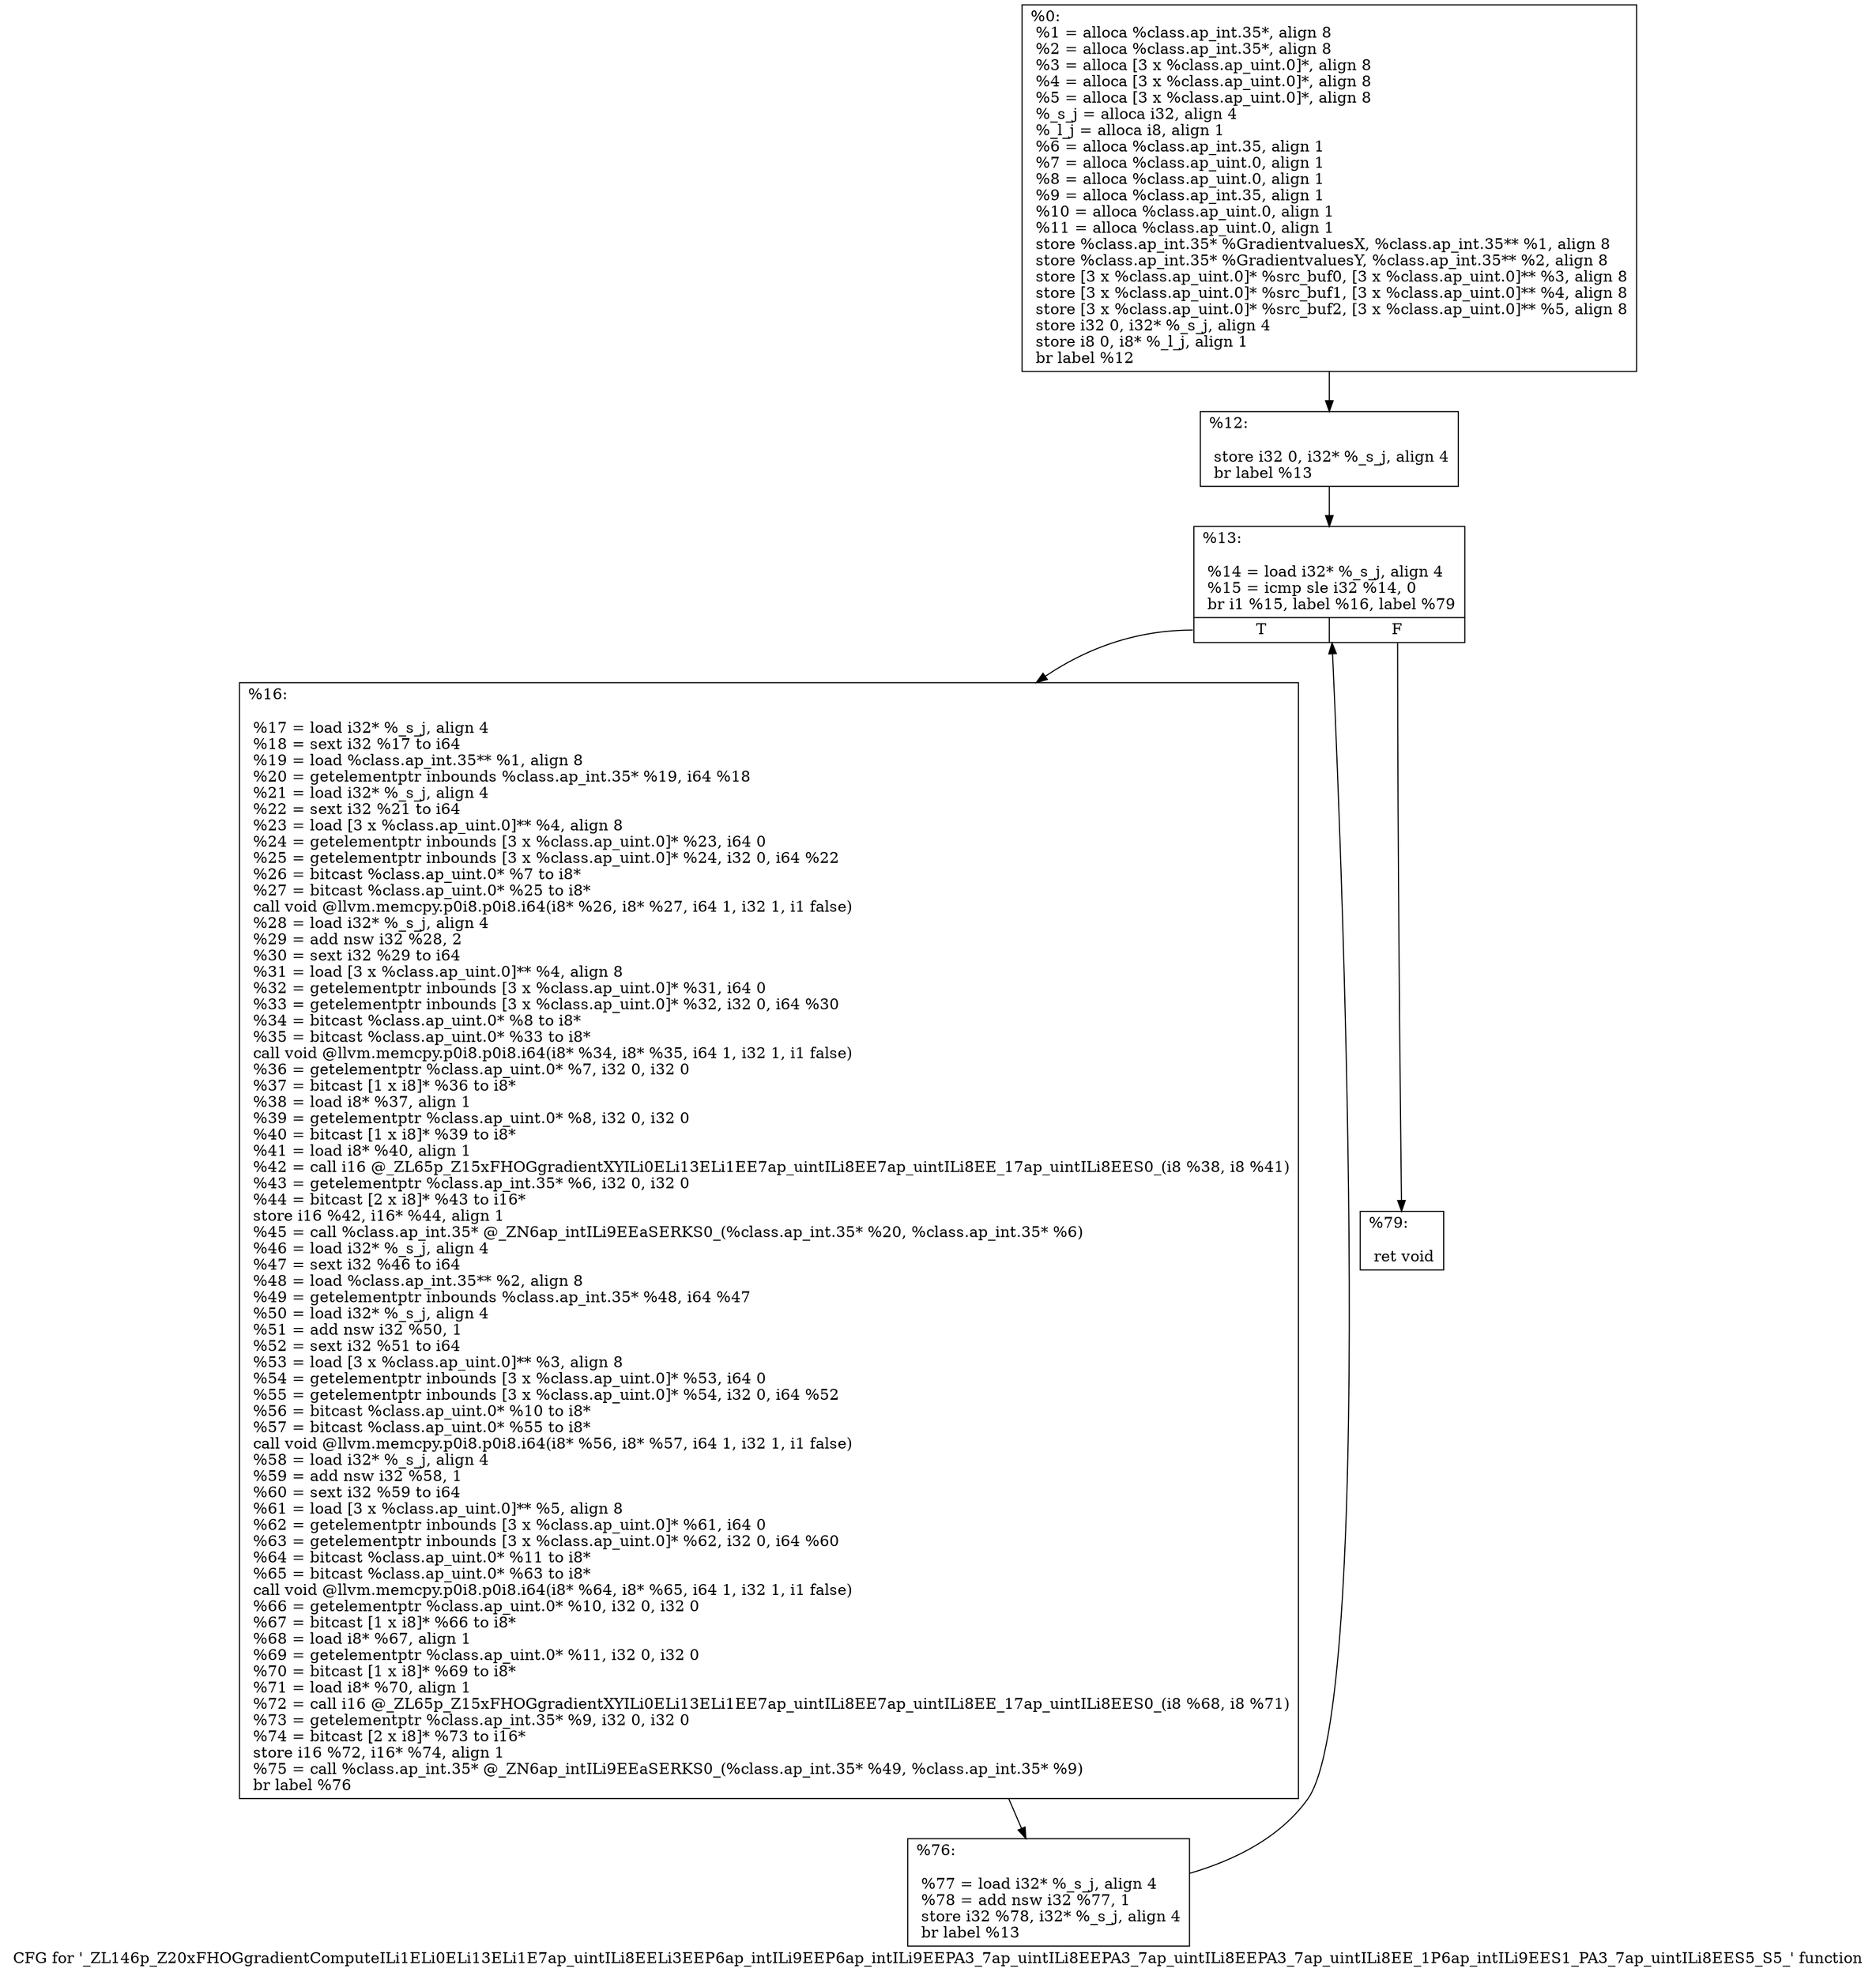 digraph "CFG for '_ZL146p_Z20xFHOGgradientComputeILi1ELi0ELi13ELi1E7ap_uintILi8EELi3EEP6ap_intILi9EEP6ap_intILi9EEPA3_7ap_uintILi8EEPA3_7ap_uintILi8EEPA3_7ap_uintILi8EE_1P6ap_intILi9EES1_PA3_7ap_uintILi8EES5_S5_' function" {
	label="CFG for '_ZL146p_Z20xFHOGgradientComputeILi1ELi0ELi13ELi1E7ap_uintILi8EELi3EEP6ap_intILi9EEP6ap_intILi9EEPA3_7ap_uintILi8EEPA3_7ap_uintILi8EEPA3_7ap_uintILi8EE_1P6ap_intILi9EES1_PA3_7ap_uintILi8EES5_S5_' function";

	Node0x33f0960 [shape=record,label="{%0:\l  %1 = alloca %class.ap_int.35*, align 8\l  %2 = alloca %class.ap_int.35*, align 8\l  %3 = alloca [3 x %class.ap_uint.0]*, align 8\l  %4 = alloca [3 x %class.ap_uint.0]*, align 8\l  %5 = alloca [3 x %class.ap_uint.0]*, align 8\l  %_s_j = alloca i32, align 4\l  %_l_j = alloca i8, align 1\l  %6 = alloca %class.ap_int.35, align 1\l  %7 = alloca %class.ap_uint.0, align 1\l  %8 = alloca %class.ap_uint.0, align 1\l  %9 = alloca %class.ap_int.35, align 1\l  %10 = alloca %class.ap_uint.0, align 1\l  %11 = alloca %class.ap_uint.0, align 1\l  store %class.ap_int.35* %GradientvaluesX, %class.ap_int.35** %1, align 8\l  store %class.ap_int.35* %GradientvaluesY, %class.ap_int.35** %2, align 8\l  store [3 x %class.ap_uint.0]* %src_buf0, [3 x %class.ap_uint.0]** %3, align 8\l  store [3 x %class.ap_uint.0]* %src_buf1, [3 x %class.ap_uint.0]** %4, align 8\l  store [3 x %class.ap_uint.0]* %src_buf2, [3 x %class.ap_uint.0]** %5, align 8\l  store i32 0, i32* %_s_j, align 4\l  store i8 0, i8* %_l_j, align 1\l  br label %12\l}"];
	Node0x33f0960 -> Node0x33f14c0;
	Node0x33f14c0 [shape=record,label="{%12:\l\l  store i32 0, i32* %_s_j, align 4\l  br label %13\l}"];
	Node0x33f14c0 -> Node0x33f3ec0;
	Node0x33f3ec0 [shape=record,label="{%13:\l\l  %14 = load i32* %_s_j, align 4\l  %15 = icmp sle i32 %14, 0\l  br i1 %15, label %16, label %79\l|{<s0>T|<s1>F}}"];
	Node0x33f3ec0:s0 -> Node0x33f40b0;
	Node0x33f3ec0:s1 -> Node0x33f4110;
	Node0x33f40b0 [shape=record,label="{%16:\l\l  %17 = load i32* %_s_j, align 4\l  %18 = sext i32 %17 to i64\l  %19 = load %class.ap_int.35** %1, align 8\l  %20 = getelementptr inbounds %class.ap_int.35* %19, i64 %18\l  %21 = load i32* %_s_j, align 4\l  %22 = sext i32 %21 to i64\l  %23 = load [3 x %class.ap_uint.0]** %4, align 8\l  %24 = getelementptr inbounds [3 x %class.ap_uint.0]* %23, i64 0\l  %25 = getelementptr inbounds [3 x %class.ap_uint.0]* %24, i32 0, i64 %22\l  %26 = bitcast %class.ap_uint.0* %7 to i8*\l  %27 = bitcast %class.ap_uint.0* %25 to i8*\l  call void @llvm.memcpy.p0i8.p0i8.i64(i8* %26, i8* %27, i64 1, i32 1, i1 false)\l  %28 = load i32* %_s_j, align 4\l  %29 = add nsw i32 %28, 2\l  %30 = sext i32 %29 to i64\l  %31 = load [3 x %class.ap_uint.0]** %4, align 8\l  %32 = getelementptr inbounds [3 x %class.ap_uint.0]* %31, i64 0\l  %33 = getelementptr inbounds [3 x %class.ap_uint.0]* %32, i32 0, i64 %30\l  %34 = bitcast %class.ap_uint.0* %8 to i8*\l  %35 = bitcast %class.ap_uint.0* %33 to i8*\l  call void @llvm.memcpy.p0i8.p0i8.i64(i8* %34, i8* %35, i64 1, i32 1, i1 false)\l  %36 = getelementptr %class.ap_uint.0* %7, i32 0, i32 0\l  %37 = bitcast [1 x i8]* %36 to i8*\l  %38 = load i8* %37, align 1\l  %39 = getelementptr %class.ap_uint.0* %8, i32 0, i32 0\l  %40 = bitcast [1 x i8]* %39 to i8*\l  %41 = load i8* %40, align 1\l  %42 = call i16 @_ZL65p_Z15xFHOGgradientXYILi0ELi13ELi1EE7ap_uintILi8EE7ap_uintILi8EE_17ap_uintILi8EES0_(i8 %38, i8 %41)\l  %43 = getelementptr %class.ap_int.35* %6, i32 0, i32 0\l  %44 = bitcast [2 x i8]* %43 to i16*\l  store i16 %42, i16* %44, align 1\l  %45 = call %class.ap_int.35* @_ZN6ap_intILi9EEaSERKS0_(%class.ap_int.35* %20, %class.ap_int.35* %6)\l  %46 = load i32* %_s_j, align 4\l  %47 = sext i32 %46 to i64\l  %48 = load %class.ap_int.35** %2, align 8\l  %49 = getelementptr inbounds %class.ap_int.35* %48, i64 %47\l  %50 = load i32* %_s_j, align 4\l  %51 = add nsw i32 %50, 1\l  %52 = sext i32 %51 to i64\l  %53 = load [3 x %class.ap_uint.0]** %3, align 8\l  %54 = getelementptr inbounds [3 x %class.ap_uint.0]* %53, i64 0\l  %55 = getelementptr inbounds [3 x %class.ap_uint.0]* %54, i32 0, i64 %52\l  %56 = bitcast %class.ap_uint.0* %10 to i8*\l  %57 = bitcast %class.ap_uint.0* %55 to i8*\l  call void @llvm.memcpy.p0i8.p0i8.i64(i8* %56, i8* %57, i64 1, i32 1, i1 false)\l  %58 = load i32* %_s_j, align 4\l  %59 = add nsw i32 %58, 1\l  %60 = sext i32 %59 to i64\l  %61 = load [3 x %class.ap_uint.0]** %5, align 8\l  %62 = getelementptr inbounds [3 x %class.ap_uint.0]* %61, i64 0\l  %63 = getelementptr inbounds [3 x %class.ap_uint.0]* %62, i32 0, i64 %60\l  %64 = bitcast %class.ap_uint.0* %11 to i8*\l  %65 = bitcast %class.ap_uint.0* %63 to i8*\l  call void @llvm.memcpy.p0i8.p0i8.i64(i8* %64, i8* %65, i64 1, i32 1, i1 false)\l  %66 = getelementptr %class.ap_uint.0* %10, i32 0, i32 0\l  %67 = bitcast [1 x i8]* %66 to i8*\l  %68 = load i8* %67, align 1\l  %69 = getelementptr %class.ap_uint.0* %11, i32 0, i32 0\l  %70 = bitcast [1 x i8]* %69 to i8*\l  %71 = load i8* %70, align 1\l  %72 = call i16 @_ZL65p_Z15xFHOGgradientXYILi0ELi13ELi1EE7ap_uintILi8EE7ap_uintILi8EE_17ap_uintILi8EES0_(i8 %68, i8 %71)\l  %73 = getelementptr %class.ap_int.35* %9, i32 0, i32 0\l  %74 = bitcast [2 x i8]* %73 to i16*\l  store i16 %72, i16* %74, align 1\l  %75 = call %class.ap_int.35* @_ZN6ap_intILi9EEaSERKS0_(%class.ap_int.35* %49, %class.ap_int.35* %9)\l  br label %76\l}"];
	Node0x33f40b0 -> Node0x33f6980;
	Node0x33f6980 [shape=record,label="{%76:\l\l  %77 = load i32* %_s_j, align 4\l  %78 = add nsw i32 %77, 1\l  store i32 %78, i32* %_s_j, align 4\l  br label %13\l}"];
	Node0x33f6980 -> Node0x33f3ec0;
	Node0x33f4110 [shape=record,label="{%79:\l\l  ret void\l}"];
}
